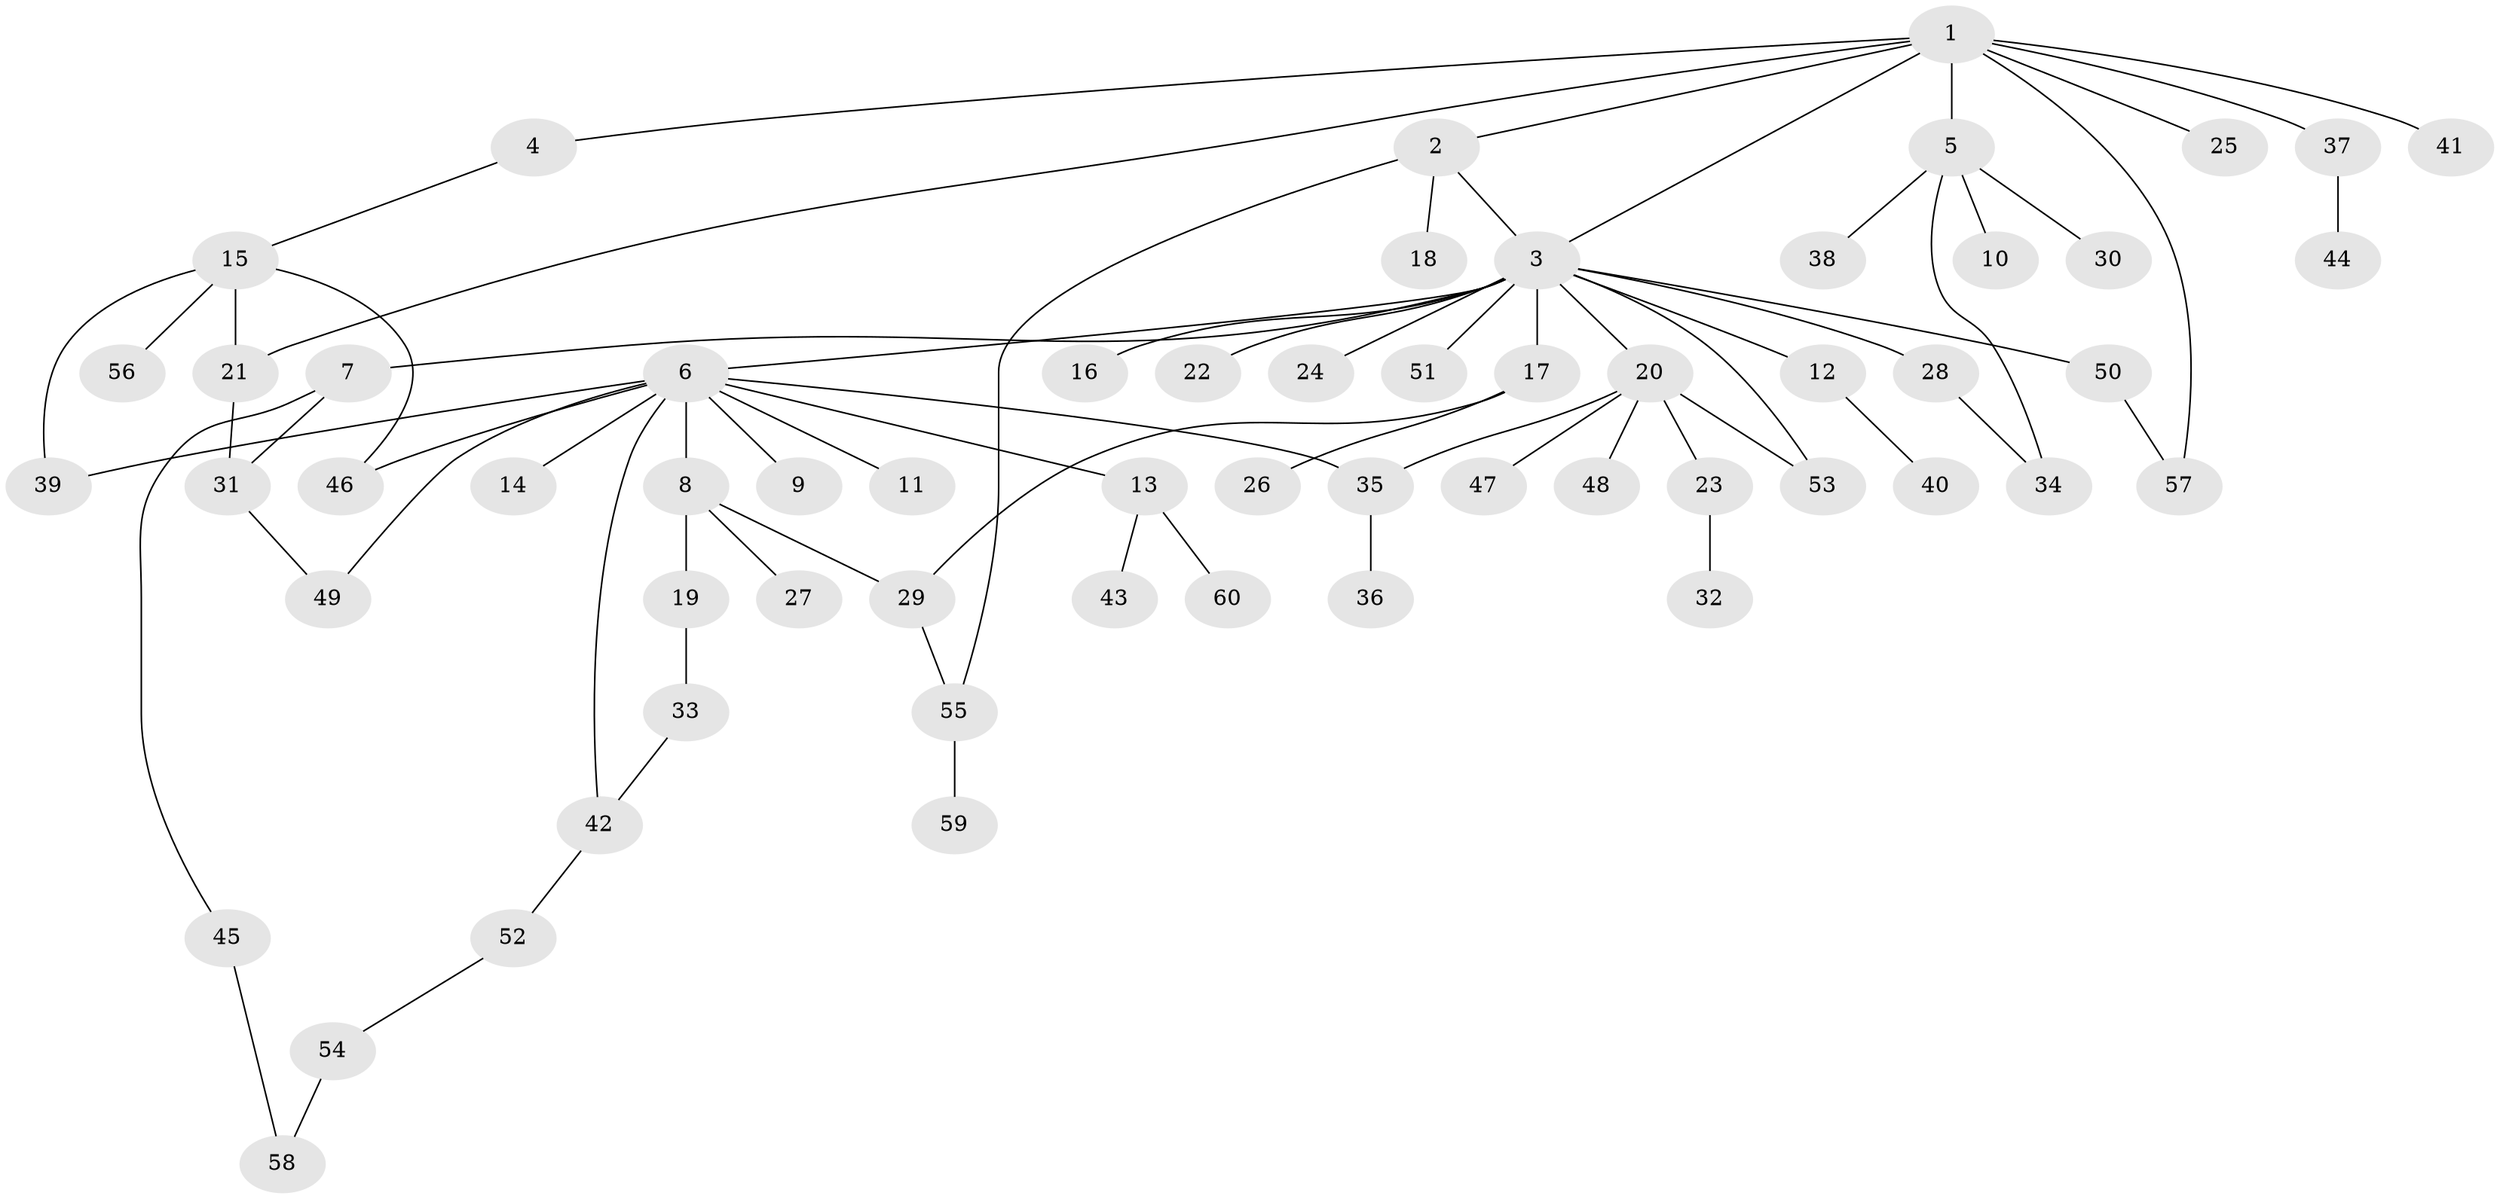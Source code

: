 // coarse degree distribution, {9: 0.023809523809523808, 1: 0.5238095238095238, 5: 0.047619047619047616, 2: 0.2857142857142857, 4: 0.047619047619047616, 19: 0.023809523809523808, 3: 0.047619047619047616}
// Generated by graph-tools (version 1.1) at 2025/50/03/04/25 21:50:05]
// undirected, 60 vertices, 73 edges
graph export_dot {
graph [start="1"]
  node [color=gray90,style=filled];
  1;
  2;
  3;
  4;
  5;
  6;
  7;
  8;
  9;
  10;
  11;
  12;
  13;
  14;
  15;
  16;
  17;
  18;
  19;
  20;
  21;
  22;
  23;
  24;
  25;
  26;
  27;
  28;
  29;
  30;
  31;
  32;
  33;
  34;
  35;
  36;
  37;
  38;
  39;
  40;
  41;
  42;
  43;
  44;
  45;
  46;
  47;
  48;
  49;
  50;
  51;
  52;
  53;
  54;
  55;
  56;
  57;
  58;
  59;
  60;
  1 -- 2;
  1 -- 3;
  1 -- 4;
  1 -- 5;
  1 -- 21;
  1 -- 25;
  1 -- 37;
  1 -- 41;
  1 -- 57;
  2 -- 3;
  2 -- 18;
  2 -- 55;
  3 -- 6;
  3 -- 7;
  3 -- 12;
  3 -- 16;
  3 -- 17;
  3 -- 20;
  3 -- 22;
  3 -- 24;
  3 -- 28;
  3 -- 50;
  3 -- 51;
  3 -- 53;
  4 -- 15;
  5 -- 10;
  5 -- 30;
  5 -- 34;
  5 -- 38;
  6 -- 8;
  6 -- 9;
  6 -- 11;
  6 -- 13;
  6 -- 14;
  6 -- 35;
  6 -- 39;
  6 -- 42;
  6 -- 46;
  6 -- 49;
  7 -- 31;
  7 -- 45;
  8 -- 19;
  8 -- 27;
  8 -- 29;
  12 -- 40;
  13 -- 43;
  13 -- 60;
  15 -- 21;
  15 -- 39;
  15 -- 46;
  15 -- 56;
  17 -- 26;
  17 -- 29;
  19 -- 33;
  20 -- 23;
  20 -- 35;
  20 -- 47;
  20 -- 48;
  20 -- 53;
  21 -- 31;
  23 -- 32;
  28 -- 34;
  29 -- 55;
  31 -- 49;
  33 -- 42;
  35 -- 36;
  37 -- 44;
  42 -- 52;
  45 -- 58;
  50 -- 57;
  52 -- 54;
  54 -- 58;
  55 -- 59;
}

